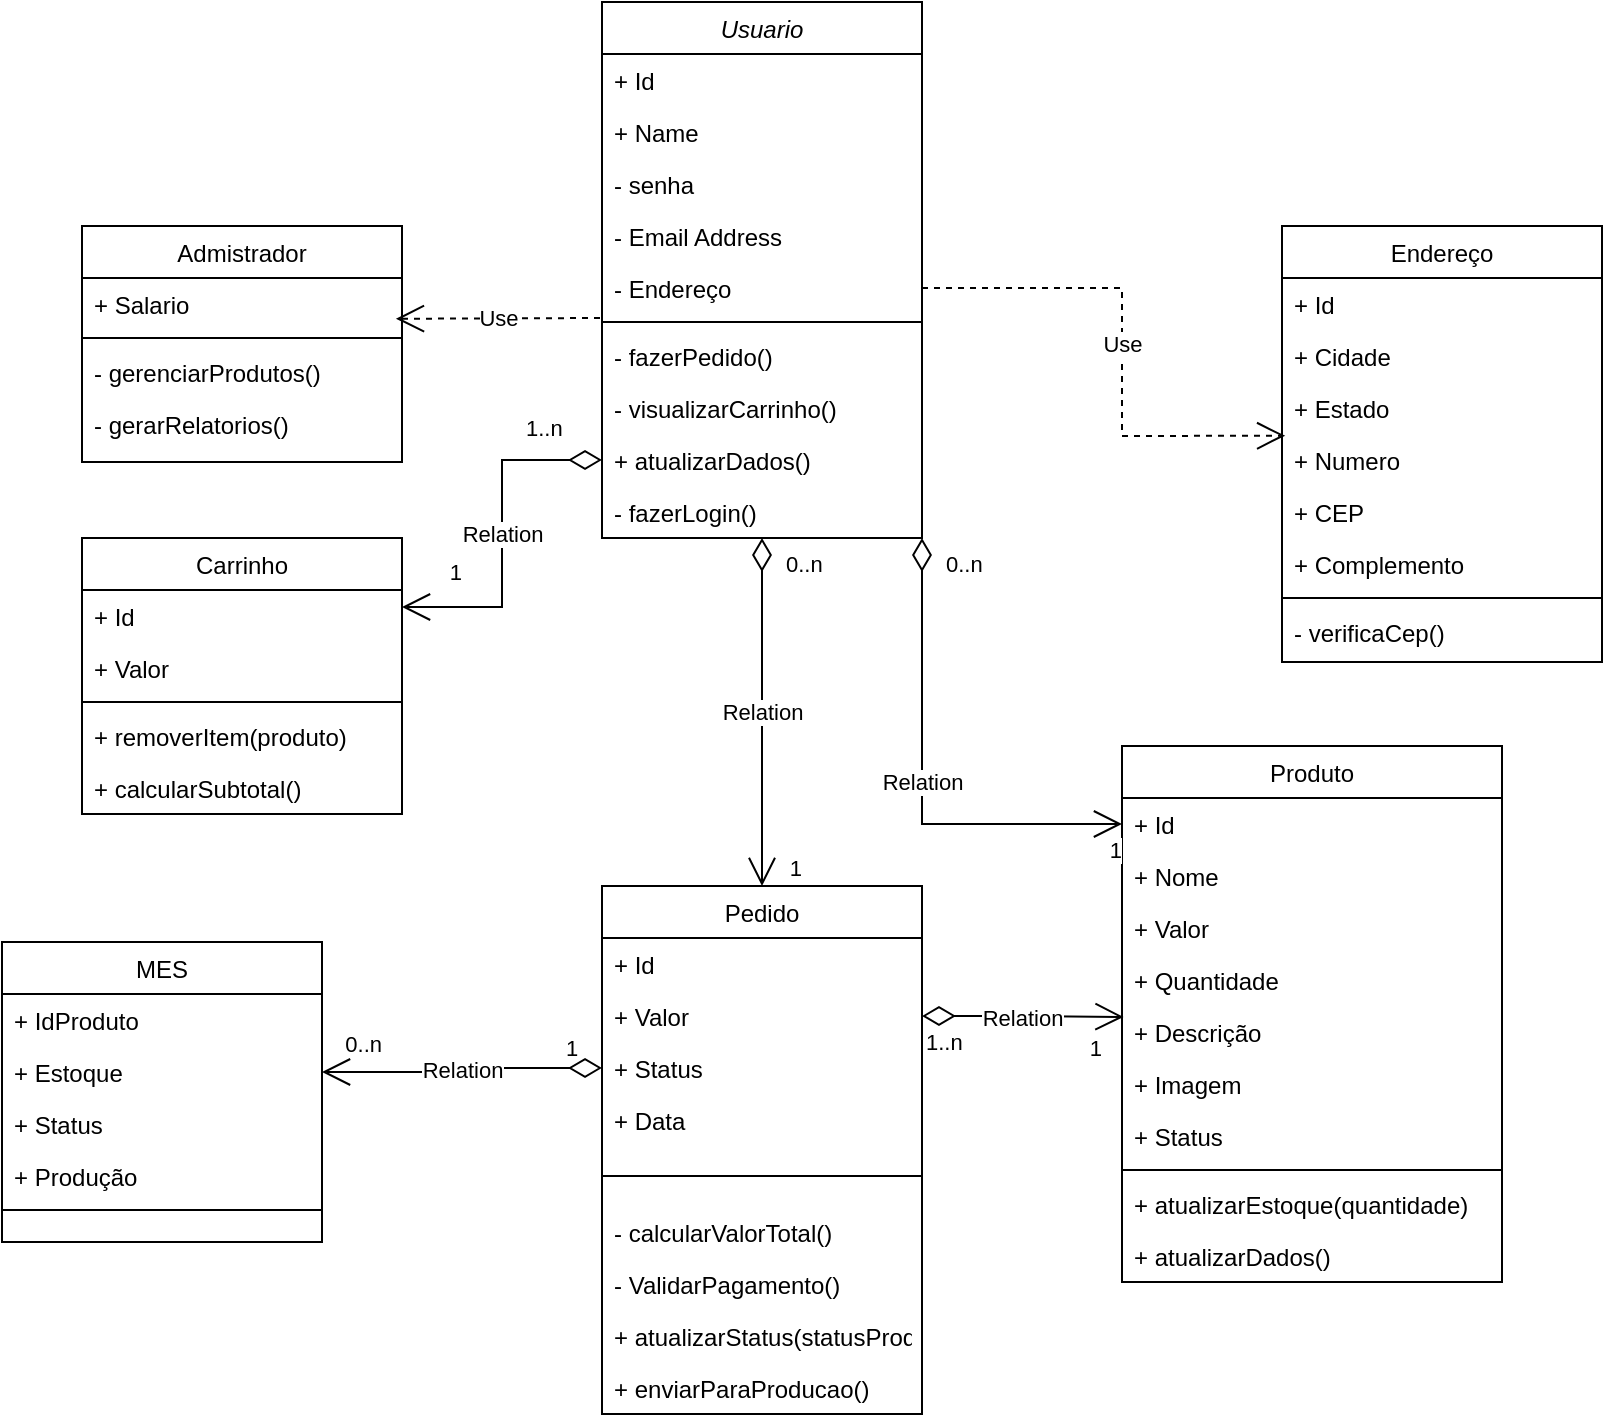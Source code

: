 <mxfile version="28.2.3">
  <diagram name="Page-1" id="QN42O1dajfM062Ggao7D">
    <mxGraphModel dx="2015" dy="654" grid="1" gridSize="10" guides="1" tooltips="1" connect="1" arrows="1" fold="1" page="1" pageScale="1" pageWidth="827" pageHeight="1169" math="0" shadow="0">
      <root>
        <mxCell id="0" />
        <mxCell id="1" parent="0" />
        <mxCell id="Cg_36E5Ox_EKI302Rjeo-1" value="Usuario" style="swimlane;fontStyle=2;align=center;verticalAlign=top;childLayout=stackLayout;horizontal=1;startSize=26;horizontalStack=0;resizeParent=1;resizeLast=0;collapsible=1;marginBottom=0;rounded=0;shadow=0;strokeWidth=1;" parent="1" vertex="1">
          <mxGeometry x="-520" y="20" width="160" height="268" as="geometry">
            <mxRectangle x="230" y="140" width="160" height="26" as="alternateBounds" />
          </mxGeometry>
        </mxCell>
        <mxCell id="adGPQmQ8nAiYl6YlBTTS-1" value="+ Id" style="text;align=left;verticalAlign=top;spacingLeft=4;spacingRight=4;overflow=hidden;rotatable=0;points=[[0,0.5],[1,0.5]];portConstraint=eastwest;rounded=0;shadow=0;html=0;" parent="Cg_36E5Ox_EKI302Rjeo-1" vertex="1">
          <mxGeometry y="26" width="160" height="26" as="geometry" />
        </mxCell>
        <mxCell id="Cg_36E5Ox_EKI302Rjeo-2" value="+ Name" style="text;align=left;verticalAlign=top;spacingLeft=4;spacingRight=4;overflow=hidden;rotatable=0;points=[[0,0.5],[1,0.5]];portConstraint=eastwest;" parent="Cg_36E5Ox_EKI302Rjeo-1" vertex="1">
          <mxGeometry y="52" width="160" height="26" as="geometry" />
        </mxCell>
        <mxCell id="Cg_36E5Ox_EKI302Rjeo-3" value="- senha" style="text;align=left;verticalAlign=top;spacingLeft=4;spacingRight=4;overflow=hidden;rotatable=0;points=[[0,0.5],[1,0.5]];portConstraint=eastwest;rounded=0;shadow=0;html=0;" parent="Cg_36E5Ox_EKI302Rjeo-1" vertex="1">
          <mxGeometry y="78" width="160" height="26" as="geometry" />
        </mxCell>
        <mxCell id="Cg_36E5Ox_EKI302Rjeo-4" value="- Email Address" style="text;align=left;verticalAlign=top;spacingLeft=4;spacingRight=4;overflow=hidden;rotatable=0;points=[[0,0.5],[1,0.5]];portConstraint=eastwest;rounded=0;shadow=0;html=0;" parent="Cg_36E5Ox_EKI302Rjeo-1" vertex="1">
          <mxGeometry y="104" width="160" height="26" as="geometry" />
        </mxCell>
        <mxCell id="adGPQmQ8nAiYl6YlBTTS-2" value="- Endereço" style="text;align=left;verticalAlign=top;spacingLeft=4;spacingRight=4;overflow=hidden;rotatable=0;points=[[0,0.5],[1,0.5]];portConstraint=eastwest;rounded=0;shadow=0;html=0;" parent="Cg_36E5Ox_EKI302Rjeo-1" vertex="1">
          <mxGeometry y="130" width="160" height="26" as="geometry" />
        </mxCell>
        <mxCell id="Cg_36E5Ox_EKI302Rjeo-5" value="" style="line;html=1;strokeWidth=1;align=left;verticalAlign=middle;spacingTop=-1;spacingLeft=3;spacingRight=3;rotatable=0;labelPosition=right;points=[];portConstraint=eastwest;" parent="Cg_36E5Ox_EKI302Rjeo-1" vertex="1">
          <mxGeometry y="156" width="160" height="8" as="geometry" />
        </mxCell>
        <mxCell id="Cg_36E5Ox_EKI302Rjeo-6" value="- fazerPedido()" style="text;align=left;verticalAlign=top;spacingLeft=4;spacingRight=4;overflow=hidden;rotatable=0;points=[[0,0.5],[1,0.5]];portConstraint=eastwest;" parent="Cg_36E5Ox_EKI302Rjeo-1" vertex="1">
          <mxGeometry y="164" width="160" height="26" as="geometry" />
        </mxCell>
        <mxCell id="xKiWs514_R8PKGlK2kfR-3" value="- visualizarCarrinho()" style="text;align=left;verticalAlign=top;spacingLeft=4;spacingRight=4;overflow=hidden;rotatable=0;points=[[0,0.5],[1,0.5]];portConstraint=eastwest;" parent="Cg_36E5Ox_EKI302Rjeo-1" vertex="1">
          <mxGeometry y="190" width="160" height="26" as="geometry" />
        </mxCell>
        <mxCell id="xKiWs514_R8PKGlK2kfR-2" value="+ atualizarDados()" style="text;align=left;verticalAlign=top;spacingLeft=4;spacingRight=4;overflow=hidden;rotatable=0;points=[[0,0.5],[1,0.5]];portConstraint=eastwest;" parent="Cg_36E5Ox_EKI302Rjeo-1" vertex="1">
          <mxGeometry y="216" width="160" height="26" as="geometry" />
        </mxCell>
        <mxCell id="xKiWs514_R8PKGlK2kfR-1" value="- fazerLogin()" style="text;align=left;verticalAlign=top;spacingLeft=4;spacingRight=4;overflow=hidden;rotatable=0;points=[[0,0.5],[1,0.5]];portConstraint=eastwest;" parent="Cg_36E5Ox_EKI302Rjeo-1" vertex="1">
          <mxGeometry y="242" width="160" height="26" as="geometry" />
        </mxCell>
        <mxCell id="Cg_36E5Ox_EKI302Rjeo-7" value="Endereço" style="swimlane;fontStyle=0;align=center;verticalAlign=top;childLayout=stackLayout;horizontal=1;startSize=26;horizontalStack=0;resizeParent=1;resizeLast=0;collapsible=1;marginBottom=0;rounded=0;shadow=0;strokeWidth=1;" parent="1" vertex="1">
          <mxGeometry x="-180" y="132" width="160" height="218" as="geometry">
            <mxRectangle x="130" y="380" width="160" height="26" as="alternateBounds" />
          </mxGeometry>
        </mxCell>
        <mxCell id="adGPQmQ8nAiYl6YlBTTS-43" value="+ Id" style="text;align=left;verticalAlign=top;spacingLeft=4;spacingRight=4;overflow=hidden;rotatable=0;points=[[0,0.5],[1,0.5]];portConstraint=eastwest;rounded=0;shadow=0;html=0;" parent="Cg_36E5Ox_EKI302Rjeo-7" vertex="1">
          <mxGeometry y="26" width="160" height="26" as="geometry" />
        </mxCell>
        <mxCell id="adGPQmQ8nAiYl6YlBTTS-45" value="+ Cidade" style="text;align=left;verticalAlign=top;spacingLeft=4;spacingRight=4;overflow=hidden;rotatable=0;points=[[0,0.5],[1,0.5]];portConstraint=eastwest;rounded=0;shadow=0;html=0;" parent="Cg_36E5Ox_EKI302Rjeo-7" vertex="1">
          <mxGeometry y="52" width="160" height="26" as="geometry" />
        </mxCell>
        <mxCell id="adGPQmQ8nAiYl6YlBTTS-46" value="+ Estado" style="text;align=left;verticalAlign=top;spacingLeft=4;spacingRight=4;overflow=hidden;rotatable=0;points=[[0,0.5],[1,0.5]];portConstraint=eastwest;rounded=0;shadow=0;html=0;" parent="Cg_36E5Ox_EKI302Rjeo-7" vertex="1">
          <mxGeometry y="78" width="160" height="26" as="geometry" />
        </mxCell>
        <mxCell id="Cg_36E5Ox_EKI302Rjeo-9" value="+ Numero" style="text;align=left;verticalAlign=top;spacingLeft=4;spacingRight=4;overflow=hidden;rotatable=0;points=[[0,0.5],[1,0.5]];portConstraint=eastwest;rounded=0;shadow=0;html=0;" parent="Cg_36E5Ox_EKI302Rjeo-7" vertex="1">
          <mxGeometry y="104" width="160" height="26" as="geometry" />
        </mxCell>
        <mxCell id="Cg_36E5Ox_EKI302Rjeo-8" value="+ CEP" style="text;align=left;verticalAlign=top;spacingLeft=4;spacingRight=4;overflow=hidden;rotatable=0;points=[[0,0.5],[1,0.5]];portConstraint=eastwest;" parent="Cg_36E5Ox_EKI302Rjeo-7" vertex="1">
          <mxGeometry y="130" width="160" height="26" as="geometry" />
        </mxCell>
        <mxCell id="adGPQmQ8nAiYl6YlBTTS-44" value="+ Complemento" style="text;align=left;verticalAlign=top;spacingLeft=4;spacingRight=4;overflow=hidden;rotatable=0;points=[[0,0.5],[1,0.5]];portConstraint=eastwest;rounded=0;shadow=0;html=0;" parent="Cg_36E5Ox_EKI302Rjeo-7" vertex="1">
          <mxGeometry y="156" width="160" height="26" as="geometry" />
        </mxCell>
        <mxCell id="Cg_36E5Ox_EKI302Rjeo-10" value="" style="line;html=1;strokeWidth=1;align=left;verticalAlign=middle;spacingTop=-1;spacingLeft=3;spacingRight=3;rotatable=0;labelPosition=right;points=[];portConstraint=eastwest;" parent="Cg_36E5Ox_EKI302Rjeo-7" vertex="1">
          <mxGeometry y="182" width="160" height="8" as="geometry" />
        </mxCell>
        <mxCell id="Cg_36E5Ox_EKI302Rjeo-11" value="- verificaCep()" style="text;align=left;verticalAlign=top;spacingLeft=4;spacingRight=4;overflow=hidden;rotatable=0;points=[[0,0.5],[1,0.5]];portConstraint=eastwest;fontStyle=0" parent="Cg_36E5Ox_EKI302Rjeo-7" vertex="1">
          <mxGeometry y="190" width="160" height="26" as="geometry" />
        </mxCell>
        <mxCell id="Cg_36E5Ox_EKI302Rjeo-14" value="Admistrador" style="swimlane;fontStyle=0;align=center;verticalAlign=top;childLayout=stackLayout;horizontal=1;startSize=26;horizontalStack=0;resizeParent=1;resizeLast=0;collapsible=1;marginBottom=0;rounded=0;shadow=0;strokeWidth=1;" parent="1" vertex="1">
          <mxGeometry x="-780" y="132" width="160" height="118" as="geometry">
            <mxRectangle x="330" y="360" width="170" height="26" as="alternateBounds" />
          </mxGeometry>
        </mxCell>
        <mxCell id="Cg_36E5Ox_EKI302Rjeo-15" value="+ Salario" style="text;align=left;verticalAlign=top;spacingLeft=4;spacingRight=4;overflow=hidden;rotatable=0;points=[[0,0.5],[1,0.5]];portConstraint=eastwest;" parent="Cg_36E5Ox_EKI302Rjeo-14" vertex="1">
          <mxGeometry y="26" width="160" height="26" as="geometry" />
        </mxCell>
        <mxCell id="Cg_36E5Ox_EKI302Rjeo-16" value="" style="line;html=1;strokeWidth=1;align=left;verticalAlign=middle;spacingTop=-1;spacingLeft=3;spacingRight=3;rotatable=0;labelPosition=right;points=[];portConstraint=eastwest;" parent="Cg_36E5Ox_EKI302Rjeo-14" vertex="1">
          <mxGeometry y="52" width="160" height="8" as="geometry" />
        </mxCell>
        <mxCell id="xKiWs514_R8PKGlK2kfR-7" value="- gerenciarProdutos()" style="text;align=left;verticalAlign=top;spacingLeft=4;spacingRight=4;overflow=hidden;rotatable=0;points=[[0,0.5],[1,0.5]];portConstraint=eastwest;" parent="Cg_36E5Ox_EKI302Rjeo-14" vertex="1">
          <mxGeometry y="60" width="160" height="26" as="geometry" />
        </mxCell>
        <mxCell id="xKiWs514_R8PKGlK2kfR-9" value="- gerarRelatorios()" style="text;align=left;verticalAlign=top;spacingLeft=4;spacingRight=4;overflow=hidden;rotatable=0;points=[[0,0.5],[1,0.5]];portConstraint=eastwest;" parent="Cg_36E5Ox_EKI302Rjeo-14" vertex="1">
          <mxGeometry y="86" width="160" height="26" as="geometry" />
        </mxCell>
        <mxCell id="adGPQmQ8nAiYl6YlBTTS-3" value="Produto" style="swimlane;fontStyle=0;align=center;verticalAlign=top;childLayout=stackLayout;horizontal=1;startSize=26;horizontalStack=0;resizeParent=1;resizeLast=0;collapsible=1;marginBottom=0;rounded=0;shadow=0;strokeWidth=1;" parent="1" vertex="1">
          <mxGeometry x="-260" y="392" width="190" height="268" as="geometry">
            <mxRectangle x="550" y="140" width="160" height="26" as="alternateBounds" />
          </mxGeometry>
        </mxCell>
        <mxCell id="adGPQmQ8nAiYl6YlBTTS-5" value="+ Id" style="text;align=left;verticalAlign=top;spacingLeft=4;spacingRight=4;overflow=hidden;rotatable=0;points=[[0,0.5],[1,0.5]];portConstraint=eastwest;rounded=0;shadow=0;html=0;" parent="adGPQmQ8nAiYl6YlBTTS-3" vertex="1">
          <mxGeometry y="26" width="190" height="26" as="geometry" />
        </mxCell>
        <mxCell id="adGPQmQ8nAiYl6YlBTTS-4" value="+ Nome" style="text;align=left;verticalAlign=top;spacingLeft=4;spacingRight=4;overflow=hidden;rotatable=0;points=[[0,0.5],[1,0.5]];portConstraint=eastwest;" parent="adGPQmQ8nAiYl6YlBTTS-3" vertex="1">
          <mxGeometry y="52" width="190" height="26" as="geometry" />
        </mxCell>
        <mxCell id="adGPQmQ8nAiYl6YlBTTS-6" value="+ Valor" style="text;align=left;verticalAlign=top;spacingLeft=4;spacingRight=4;overflow=hidden;rotatable=0;points=[[0,0.5],[1,0.5]];portConstraint=eastwest;rounded=0;shadow=0;html=0;" parent="adGPQmQ8nAiYl6YlBTTS-3" vertex="1">
          <mxGeometry y="78" width="190" height="26" as="geometry" />
        </mxCell>
        <mxCell id="adGPQmQ8nAiYl6YlBTTS-7" value="+ Quantidade" style="text;align=left;verticalAlign=top;spacingLeft=4;spacingRight=4;overflow=hidden;rotatable=0;points=[[0,0.5],[1,0.5]];portConstraint=eastwest;rounded=0;shadow=0;html=0;" parent="adGPQmQ8nAiYl6YlBTTS-3" vertex="1">
          <mxGeometry y="104" width="190" height="26" as="geometry" />
        </mxCell>
        <mxCell id="adGPQmQ8nAiYl6YlBTTS-12" value="+ Descrição" style="text;align=left;verticalAlign=top;spacingLeft=4;spacingRight=4;overflow=hidden;rotatable=0;points=[[0,0.5],[1,0.5]];portConstraint=eastwest;rounded=0;shadow=0;html=0;" parent="adGPQmQ8nAiYl6YlBTTS-3" vertex="1">
          <mxGeometry y="130" width="190" height="26" as="geometry" />
        </mxCell>
        <mxCell id="adGPQmQ8nAiYl6YlBTTS-13" value="+ Imagem" style="text;align=left;verticalAlign=top;spacingLeft=4;spacingRight=4;overflow=hidden;rotatable=0;points=[[0,0.5],[1,0.5]];portConstraint=eastwest;rounded=0;shadow=0;html=0;" parent="adGPQmQ8nAiYl6YlBTTS-3" vertex="1">
          <mxGeometry y="156" width="190" height="26" as="geometry" />
        </mxCell>
        <mxCell id="adGPQmQ8nAiYl6YlBTTS-8" value="+ Status" style="text;align=left;verticalAlign=top;spacingLeft=4;spacingRight=4;overflow=hidden;rotatable=0;points=[[0,0.5],[1,0.5]];portConstraint=eastwest;rounded=0;shadow=0;html=0;" parent="adGPQmQ8nAiYl6YlBTTS-3" vertex="1">
          <mxGeometry y="182" width="190" height="26" as="geometry" />
        </mxCell>
        <mxCell id="adGPQmQ8nAiYl6YlBTTS-9" value="" style="line;html=1;strokeWidth=1;align=left;verticalAlign=middle;spacingTop=-1;spacingLeft=3;spacingRight=3;rotatable=0;labelPosition=right;points=[];portConstraint=eastwest;" parent="adGPQmQ8nAiYl6YlBTTS-3" vertex="1">
          <mxGeometry y="208" width="190" height="8" as="geometry" />
        </mxCell>
        <mxCell id="adGPQmQ8nAiYl6YlBTTS-11" value="+ atualizarEstoque(quantidade)" style="text;align=left;verticalAlign=top;spacingLeft=4;spacingRight=4;overflow=hidden;rotatable=0;points=[[0,0.5],[1,0.5]];portConstraint=eastwest;" parent="adGPQmQ8nAiYl6YlBTTS-3" vertex="1">
          <mxGeometry y="216" width="190" height="26" as="geometry" />
        </mxCell>
        <mxCell id="xKiWs514_R8PKGlK2kfR-18" value="+ atualizarDados()" style="text;align=left;verticalAlign=top;spacingLeft=4;spacingRight=4;overflow=hidden;rotatable=0;points=[[0,0.5],[1,0.5]];portConstraint=eastwest;" parent="adGPQmQ8nAiYl6YlBTTS-3" vertex="1">
          <mxGeometry y="242" width="190" height="26" as="geometry" />
        </mxCell>
        <mxCell id="adGPQmQ8nAiYl6YlBTTS-14" value="Carrinho" style="swimlane;fontStyle=0;align=center;verticalAlign=top;childLayout=stackLayout;horizontal=1;startSize=26;horizontalStack=0;resizeParent=1;resizeLast=0;collapsible=1;marginBottom=0;rounded=0;shadow=0;strokeWidth=1;" parent="1" vertex="1">
          <mxGeometry x="-780" y="288" width="160" height="138" as="geometry">
            <mxRectangle x="550" y="140" width="160" height="26" as="alternateBounds" />
          </mxGeometry>
        </mxCell>
        <mxCell id="adGPQmQ8nAiYl6YlBTTS-15" value="+ Id" style="text;align=left;verticalAlign=top;spacingLeft=4;spacingRight=4;overflow=hidden;rotatable=0;points=[[0,0.5],[1,0.5]];portConstraint=eastwest;rounded=0;shadow=0;html=0;" parent="adGPQmQ8nAiYl6YlBTTS-14" vertex="1">
          <mxGeometry y="26" width="160" height="26" as="geometry" />
        </mxCell>
        <mxCell id="adGPQmQ8nAiYl6YlBTTS-17" value="+ Valor" style="text;align=left;verticalAlign=top;spacingLeft=4;spacingRight=4;overflow=hidden;rotatable=0;points=[[0,0.5],[1,0.5]];portConstraint=eastwest;rounded=0;shadow=0;html=0;" parent="adGPQmQ8nAiYl6YlBTTS-14" vertex="1">
          <mxGeometry y="52" width="160" height="26" as="geometry" />
        </mxCell>
        <mxCell id="adGPQmQ8nAiYl6YlBTTS-22" value="" style="line;html=1;strokeWidth=1;align=left;verticalAlign=middle;spacingTop=-1;spacingLeft=3;spacingRight=3;rotatable=0;labelPosition=right;points=[];portConstraint=eastwest;" parent="adGPQmQ8nAiYl6YlBTTS-14" vertex="1">
          <mxGeometry y="78" width="160" height="8" as="geometry" />
        </mxCell>
        <mxCell id="xKiWs514_R8PKGlK2kfR-19" value="+ removerItem(produto)" style="text;align=left;verticalAlign=top;spacingLeft=4;spacingRight=4;overflow=hidden;rotatable=0;points=[[0,0.5],[1,0.5]];portConstraint=eastwest;rounded=0;shadow=0;html=0;" parent="adGPQmQ8nAiYl6YlBTTS-14" vertex="1">
          <mxGeometry y="86" width="160" height="26" as="geometry" />
        </mxCell>
        <mxCell id="xKiWs514_R8PKGlK2kfR-20" value="+ calcularSubtotal()" style="text;align=left;verticalAlign=top;spacingLeft=4;spacingRight=4;overflow=hidden;rotatable=0;points=[[0,0.5],[1,0.5]];portConstraint=eastwest;rounded=0;shadow=0;html=0;" parent="adGPQmQ8nAiYl6YlBTTS-14" vertex="1">
          <mxGeometry y="112" width="160" height="26" as="geometry" />
        </mxCell>
        <mxCell id="adGPQmQ8nAiYl6YlBTTS-31" value="MES" style="swimlane;fontStyle=0;align=center;verticalAlign=top;childLayout=stackLayout;horizontal=1;startSize=26;horizontalStack=0;resizeParent=1;resizeLast=0;collapsible=1;marginBottom=0;rounded=0;shadow=0;strokeWidth=1;" parent="1" vertex="1">
          <mxGeometry x="-820" y="490" width="160" height="150" as="geometry">
            <mxRectangle x="550" y="140" width="160" height="26" as="alternateBounds" />
          </mxGeometry>
        </mxCell>
        <mxCell id="adGPQmQ8nAiYl6YlBTTS-32" value="+ IdProduto" style="text;align=left;verticalAlign=top;spacingLeft=4;spacingRight=4;overflow=hidden;rotatable=0;points=[[0,0.5],[1,0.5]];portConstraint=eastwest;rounded=0;shadow=0;html=0;" parent="adGPQmQ8nAiYl6YlBTTS-31" vertex="1">
          <mxGeometry y="26" width="160" height="26" as="geometry" />
        </mxCell>
        <mxCell id="adGPQmQ8nAiYl6YlBTTS-35" value="+ Estoque" style="text;align=left;verticalAlign=top;spacingLeft=4;spacingRight=4;overflow=hidden;rotatable=0;points=[[0,0.5],[1,0.5]];portConstraint=eastwest;rounded=0;shadow=0;html=0;" parent="adGPQmQ8nAiYl6YlBTTS-31" vertex="1">
          <mxGeometry y="52" width="160" height="26" as="geometry" />
        </mxCell>
        <mxCell id="adGPQmQ8nAiYl6YlBTTS-38" value="+ Status" style="text;align=left;verticalAlign=top;spacingLeft=4;spacingRight=4;overflow=hidden;rotatable=0;points=[[0,0.5],[1,0.5]];portConstraint=eastwest;rounded=0;shadow=0;html=0;" parent="adGPQmQ8nAiYl6YlBTTS-31" vertex="1">
          <mxGeometry y="78" width="160" height="26" as="geometry" />
        </mxCell>
        <mxCell id="adGPQmQ8nAiYl6YlBTTS-40" value="+ Produção" style="text;align=left;verticalAlign=top;spacingLeft=4;spacingRight=4;overflow=hidden;rotatable=0;points=[[0,0.5],[1,0.5]];portConstraint=eastwest;" parent="adGPQmQ8nAiYl6YlBTTS-31" vertex="1">
          <mxGeometry y="104" width="160" height="26" as="geometry" />
        </mxCell>
        <mxCell id="adGPQmQ8nAiYl6YlBTTS-39" value="" style="line;html=1;strokeWidth=1;align=left;verticalAlign=middle;spacingTop=-1;spacingLeft=3;spacingRight=3;rotatable=0;labelPosition=right;points=[];portConstraint=eastwest;" parent="adGPQmQ8nAiYl6YlBTTS-31" vertex="1">
          <mxGeometry y="130" width="160" height="8" as="geometry" />
        </mxCell>
        <mxCell id="adGPQmQ8nAiYl6YlBTTS-25" value="Pedido" style="swimlane;fontStyle=0;align=center;verticalAlign=top;childLayout=stackLayout;horizontal=1;startSize=26;horizontalStack=0;resizeParent=1;resizeLast=0;collapsible=1;marginBottom=0;rounded=0;shadow=0;strokeWidth=1;" parent="1" vertex="1">
          <mxGeometry x="-520" y="462" width="160" height="264" as="geometry">
            <mxRectangle x="550" y="140" width="160" height="26" as="alternateBounds" />
          </mxGeometry>
        </mxCell>
        <mxCell id="adGPQmQ8nAiYl6YlBTTS-26" value="+ Id" style="text;align=left;verticalAlign=top;spacingLeft=4;spacingRight=4;overflow=hidden;rotatable=0;points=[[0,0.5],[1,0.5]];portConstraint=eastwest;rounded=0;shadow=0;html=0;" parent="adGPQmQ8nAiYl6YlBTTS-25" vertex="1">
          <mxGeometry y="26" width="160" height="26" as="geometry" />
        </mxCell>
        <mxCell id="adGPQmQ8nAiYl6YlBTTS-27" value="+ Valor" style="text;align=left;verticalAlign=top;spacingLeft=4;spacingRight=4;overflow=hidden;rotatable=0;points=[[0,0.5],[1,0.5]];portConstraint=eastwest;rounded=0;shadow=0;html=0;" parent="adGPQmQ8nAiYl6YlBTTS-25" vertex="1">
          <mxGeometry y="52" width="160" height="26" as="geometry" />
        </mxCell>
        <mxCell id="adGPQmQ8nAiYl6YlBTTS-29" value="+ Status" style="text;align=left;verticalAlign=top;spacingLeft=4;spacingRight=4;overflow=hidden;rotatable=0;points=[[0,0.5],[1,0.5]];portConstraint=eastwest;rounded=0;shadow=0;html=0;" parent="adGPQmQ8nAiYl6YlBTTS-25" vertex="1">
          <mxGeometry y="78" width="160" height="26" as="geometry" />
        </mxCell>
        <mxCell id="adGPQmQ8nAiYl6YlBTTS-30" value="+ Data" style="text;align=left;verticalAlign=top;spacingLeft=4;spacingRight=4;overflow=hidden;rotatable=0;points=[[0,0.5],[1,0.5]];portConstraint=eastwest;rounded=0;shadow=0;html=0;" parent="adGPQmQ8nAiYl6YlBTTS-25" vertex="1">
          <mxGeometry y="104" width="160" height="26" as="geometry" />
        </mxCell>
        <mxCell id="adGPQmQ8nAiYl6YlBTTS-28" value="" style="line;html=1;strokeWidth=1;align=left;verticalAlign=middle;spacingTop=-1;spacingLeft=3;spacingRight=3;rotatable=0;labelPosition=right;points=[];portConstraint=eastwest;" parent="adGPQmQ8nAiYl6YlBTTS-25" vertex="1">
          <mxGeometry y="130" width="160" height="30" as="geometry" />
        </mxCell>
        <mxCell id="xKiWs514_R8PKGlK2kfR-10" value="- calcularValorTotal()" style="text;align=left;verticalAlign=top;spacingLeft=4;spacingRight=4;overflow=hidden;rotatable=0;points=[[0,0.5],[1,0.5]];portConstraint=eastwest;rounded=0;shadow=0;html=0;" parent="adGPQmQ8nAiYl6YlBTTS-25" vertex="1">
          <mxGeometry y="160" width="160" height="26" as="geometry" />
        </mxCell>
        <mxCell id="B1BrV4EoN0yX-AyWGLp0-1" value="- ValidarPagamento()" style="text;align=left;verticalAlign=top;spacingLeft=4;spacingRight=4;overflow=hidden;rotatable=0;points=[[0,0.5],[1,0.5]];portConstraint=eastwest;" vertex="1" parent="adGPQmQ8nAiYl6YlBTTS-25">
          <mxGeometry y="186" width="160" height="26" as="geometry" />
        </mxCell>
        <mxCell id="xKiWs514_R8PKGlK2kfR-12" value="+ atualizarStatus(statusProd)" style="text;align=left;verticalAlign=top;spacingLeft=4;spacingRight=4;overflow=hidden;rotatable=0;points=[[0,0.5],[1,0.5]];portConstraint=eastwest;rounded=0;shadow=0;html=0;" parent="adGPQmQ8nAiYl6YlBTTS-25" vertex="1">
          <mxGeometry y="212" width="160" height="26" as="geometry" />
        </mxCell>
        <mxCell id="xKiWs514_R8PKGlK2kfR-13" value="+ enviarParaProducao()" style="text;align=left;verticalAlign=top;spacingLeft=4;spacingRight=4;overflow=hidden;rotatable=0;points=[[0,0.5],[1,0.5]];portConstraint=eastwest;rounded=0;shadow=0;html=0;" parent="adGPQmQ8nAiYl6YlBTTS-25" vertex="1">
          <mxGeometry y="238" width="160" height="26" as="geometry" />
        </mxCell>
        <mxCell id="adGPQmQ8nAiYl6YlBTTS-49" value="Relation" style="endArrow=open;html=1;endSize=12;startArrow=diamondThin;startSize=14;startFill=0;edgeStyle=orthogonalEdgeStyle;rounded=0;exitX=0.5;exitY=1;exitDx=0;exitDy=0;entryX=0.5;entryY=0;entryDx=0;entryDy=0;" parent="1" source="Cg_36E5Ox_EKI302Rjeo-1" target="adGPQmQ8nAiYl6YlBTTS-25" edge="1">
          <mxGeometry relative="1" as="geometry">
            <mxPoint x="-350" y="342" as="sourcePoint" />
            <mxPoint x="-190" y="342" as="targetPoint" />
          </mxGeometry>
        </mxCell>
        <mxCell id="adGPQmQ8nAiYl6YlBTTS-50" value="0..n" style="edgeLabel;resizable=0;html=1;align=left;verticalAlign=top;" parent="adGPQmQ8nAiYl6YlBTTS-49" connectable="0" vertex="1">
          <mxGeometry x="-1" relative="1" as="geometry">
            <mxPoint x="10" as="offset" />
          </mxGeometry>
        </mxCell>
        <mxCell id="adGPQmQ8nAiYl6YlBTTS-51" value="1" style="edgeLabel;resizable=0;html=1;align=right;verticalAlign=top;" parent="adGPQmQ8nAiYl6YlBTTS-49" connectable="0" vertex="1">
          <mxGeometry x="1" relative="1" as="geometry">
            <mxPoint x="20" y="-22" as="offset" />
          </mxGeometry>
        </mxCell>
        <mxCell id="adGPQmQ8nAiYl6YlBTTS-52" value="Relation" style="endArrow=open;html=1;endSize=12;startArrow=diamondThin;startSize=14;startFill=0;edgeStyle=orthogonalEdgeStyle;rounded=0;entryX=0;entryY=0.5;entryDx=0;entryDy=0;exitX=1;exitY=1;exitDx=0;exitDy=0;" parent="1" source="Cg_36E5Ox_EKI302Rjeo-1" target="adGPQmQ8nAiYl6YlBTTS-5" edge="1">
          <mxGeometry relative="1" as="geometry">
            <mxPoint x="-440" y="342" as="sourcePoint" />
            <mxPoint x="-190" y="532" as="targetPoint" />
          </mxGeometry>
        </mxCell>
        <mxCell id="adGPQmQ8nAiYl6YlBTTS-53" value="0..n" style="edgeLabel;resizable=0;html=1;align=left;verticalAlign=top;" parent="adGPQmQ8nAiYl6YlBTTS-52" connectable="0" vertex="1">
          <mxGeometry x="-1" relative="1" as="geometry">
            <mxPoint x="10" as="offset" />
          </mxGeometry>
        </mxCell>
        <mxCell id="adGPQmQ8nAiYl6YlBTTS-54" value="1" style="edgeLabel;resizable=0;html=1;align=right;verticalAlign=top;" parent="adGPQmQ8nAiYl6YlBTTS-52" connectable="0" vertex="1">
          <mxGeometry x="1" relative="1" as="geometry" />
        </mxCell>
        <mxCell id="adGPQmQ8nAiYl6YlBTTS-57" value="Relation" style="endArrow=open;html=1;endSize=12;startArrow=diamondThin;startSize=14;startFill=0;edgeStyle=orthogonalEdgeStyle;rounded=0;entryX=1;entryY=0.25;entryDx=0;entryDy=0;exitX=0;exitY=0.5;exitDx=0;exitDy=0;" parent="1" source="xKiWs514_R8PKGlK2kfR-2" target="adGPQmQ8nAiYl6YlBTTS-14" edge="1">
          <mxGeometry relative="1" as="geometry">
            <mxPoint x="-500" y="342" as="sourcePoint" />
            <mxPoint x="-50" y="551" as="targetPoint" />
          </mxGeometry>
        </mxCell>
        <mxCell id="adGPQmQ8nAiYl6YlBTTS-58" value="1..n" style="edgeLabel;resizable=0;html=1;align=left;verticalAlign=top;" parent="adGPQmQ8nAiYl6YlBTTS-57" connectable="0" vertex="1">
          <mxGeometry x="-1" relative="1" as="geometry">
            <mxPoint x="-40" y="-29" as="offset" />
          </mxGeometry>
        </mxCell>
        <mxCell id="adGPQmQ8nAiYl6YlBTTS-59" value="1" style="edgeLabel;resizable=0;html=1;align=right;verticalAlign=top;" parent="adGPQmQ8nAiYl6YlBTTS-57" connectable="0" vertex="1">
          <mxGeometry x="1" relative="1" as="geometry">
            <mxPoint x="30" y="-31" as="offset" />
          </mxGeometry>
        </mxCell>
        <mxCell id="adGPQmQ8nAiYl6YlBTTS-64" value="Use" style="endArrow=open;endSize=12;dashed=1;html=1;rounded=0;entryX=0.01;entryY=0.033;entryDx=0;entryDy=0;entryPerimeter=0;exitX=1;exitY=0.5;exitDx=0;exitDy=0;" parent="1" source="adGPQmQ8nAiYl6YlBTTS-2" target="Cg_36E5Ox_EKI302Rjeo-9" edge="1">
          <mxGeometry width="160" relative="1" as="geometry">
            <mxPoint x="-360" y="236.52" as="sourcePoint" />
            <mxPoint x="-200" y="236.52" as="targetPoint" />
            <Array as="points">
              <mxPoint x="-260" y="163" />
              <mxPoint x="-260" y="237" />
            </Array>
          </mxGeometry>
        </mxCell>
        <mxCell id="adGPQmQ8nAiYl6YlBTTS-65" value="Use" style="endArrow=open;endSize=12;dashed=1;html=1;rounded=0;entryX=0.981;entryY=0.784;entryDx=0;entryDy=0;entryPerimeter=0;" parent="1" target="Cg_36E5Ox_EKI302Rjeo-15" edge="1">
          <mxGeometry width="160" relative="1" as="geometry">
            <mxPoint x="-521" y="178" as="sourcePoint" />
            <mxPoint x="-570" y="212" as="targetPoint" />
          </mxGeometry>
        </mxCell>
        <mxCell id="adGPQmQ8nAiYl6YlBTTS-66" value="Relation" style="endArrow=open;html=1;endSize=12;startArrow=diamondThin;startSize=14;startFill=0;edgeStyle=orthogonalEdgeStyle;rounded=0;entryX=1;entryY=0.5;entryDx=0;entryDy=0;exitX=0;exitY=0.5;exitDx=0;exitDy=0;" parent="1" source="adGPQmQ8nAiYl6YlBTTS-29" target="adGPQmQ8nAiYl6YlBTTS-35" edge="1">
          <mxGeometry relative="1" as="geometry">
            <mxPoint x="-170" y="742" as="sourcePoint" />
            <mxPoint x="10" y="831" as="targetPoint" />
            <Array as="points">
              <mxPoint x="-590" y="553" />
              <mxPoint x="-590" y="555" />
            </Array>
          </mxGeometry>
        </mxCell>
        <mxCell id="adGPQmQ8nAiYl6YlBTTS-67" value="1" style="edgeLabel;resizable=0;html=1;align=left;verticalAlign=top;" parent="adGPQmQ8nAiYl6YlBTTS-66" connectable="0" vertex="1">
          <mxGeometry x="-1" relative="1" as="geometry">
            <mxPoint x="-20" y="-23" as="offset" />
          </mxGeometry>
        </mxCell>
        <mxCell id="adGPQmQ8nAiYl6YlBTTS-68" value="0..n" style="edgeLabel;resizable=0;html=1;align=right;verticalAlign=top;" parent="adGPQmQ8nAiYl6YlBTTS-66" connectable="0" vertex="1">
          <mxGeometry x="1" relative="1" as="geometry">
            <mxPoint x="30" y="-27" as="offset" />
          </mxGeometry>
        </mxCell>
        <mxCell id="xKiWs514_R8PKGlK2kfR-14" value="Relation" style="endArrow=open;html=1;endSize=12;startArrow=diamondThin;startSize=14;startFill=0;edgeStyle=orthogonalEdgeStyle;rounded=0;entryX=0.004;entryY=0.21;entryDx=0;entryDy=0;exitX=1;exitY=0.5;exitDx=0;exitDy=0;entryPerimeter=0;" parent="1" source="adGPQmQ8nAiYl6YlBTTS-27" target="adGPQmQ8nAiYl6YlBTTS-12" edge="1">
          <mxGeometry relative="1" as="geometry">
            <mxPoint x="-260" y="470" as="sourcePoint" />
            <mxPoint x="-80" y="613" as="targetPoint" />
          </mxGeometry>
        </mxCell>
        <mxCell id="xKiWs514_R8PKGlK2kfR-15" value="1..n" style="edgeLabel;resizable=0;html=1;align=left;verticalAlign=top;" parent="xKiWs514_R8PKGlK2kfR-14" connectable="0" vertex="1">
          <mxGeometry x="-1" relative="1" as="geometry" />
        </mxCell>
        <mxCell id="xKiWs514_R8PKGlK2kfR-16" value="1" style="edgeLabel;resizable=0;html=1;align=right;verticalAlign=top;" parent="xKiWs514_R8PKGlK2kfR-14" connectable="0" vertex="1">
          <mxGeometry x="1" relative="1" as="geometry">
            <mxPoint x="-10" y="3" as="offset" />
          </mxGeometry>
        </mxCell>
      </root>
    </mxGraphModel>
  </diagram>
</mxfile>
